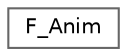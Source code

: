 digraph "类继承关系图"
{
 // LATEX_PDF_SIZE
  bgcolor="transparent";
  edge [fontname=Helvetica,fontsize=10,labelfontname=Helvetica,labelfontsize=10];
  node [fontname=Helvetica,fontsize=10,shape=box,height=0.2,width=0.4];
  rankdir="LR";
  Node0 [id="Node000000",label="F_Anim",height=0.2,width=0.4,color="grey40", fillcolor="white", style="filled",URL="$class_f___anim.html",tooltip=" "];
}

